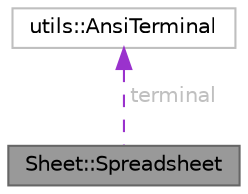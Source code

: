 digraph "Sheet::Spreadsheet"
{
 // LATEX_PDF_SIZE
  bgcolor="transparent";
  edge [fontname=Helvetica,fontsize=10,labelfontname=Helvetica,labelfontsize=10];
  node [fontname=Helvetica,fontsize=10,shape=box,height=0.2,width=0.4];
  Node1 [id="Node000001",label="Sheet::Spreadsheet",height=0.2,width=0.4,color="gray40", fillcolor="grey60", style="filled", fontcolor="black",tooltip=" "];
  Node2 -> Node1 [id="edge1_Node000001_Node000002",dir="back",color="darkorchid3",style="dashed",tooltip=" ",label=" terminal",fontcolor="grey" ];
  Node2 [id="Node000002",label="utils::AnsiTerminal",height=0.2,width=0.4,color="grey75", fillcolor="white", style="filled",URL="$classutils_1_1AnsiTerminal.html",tooltip=" "];
}
